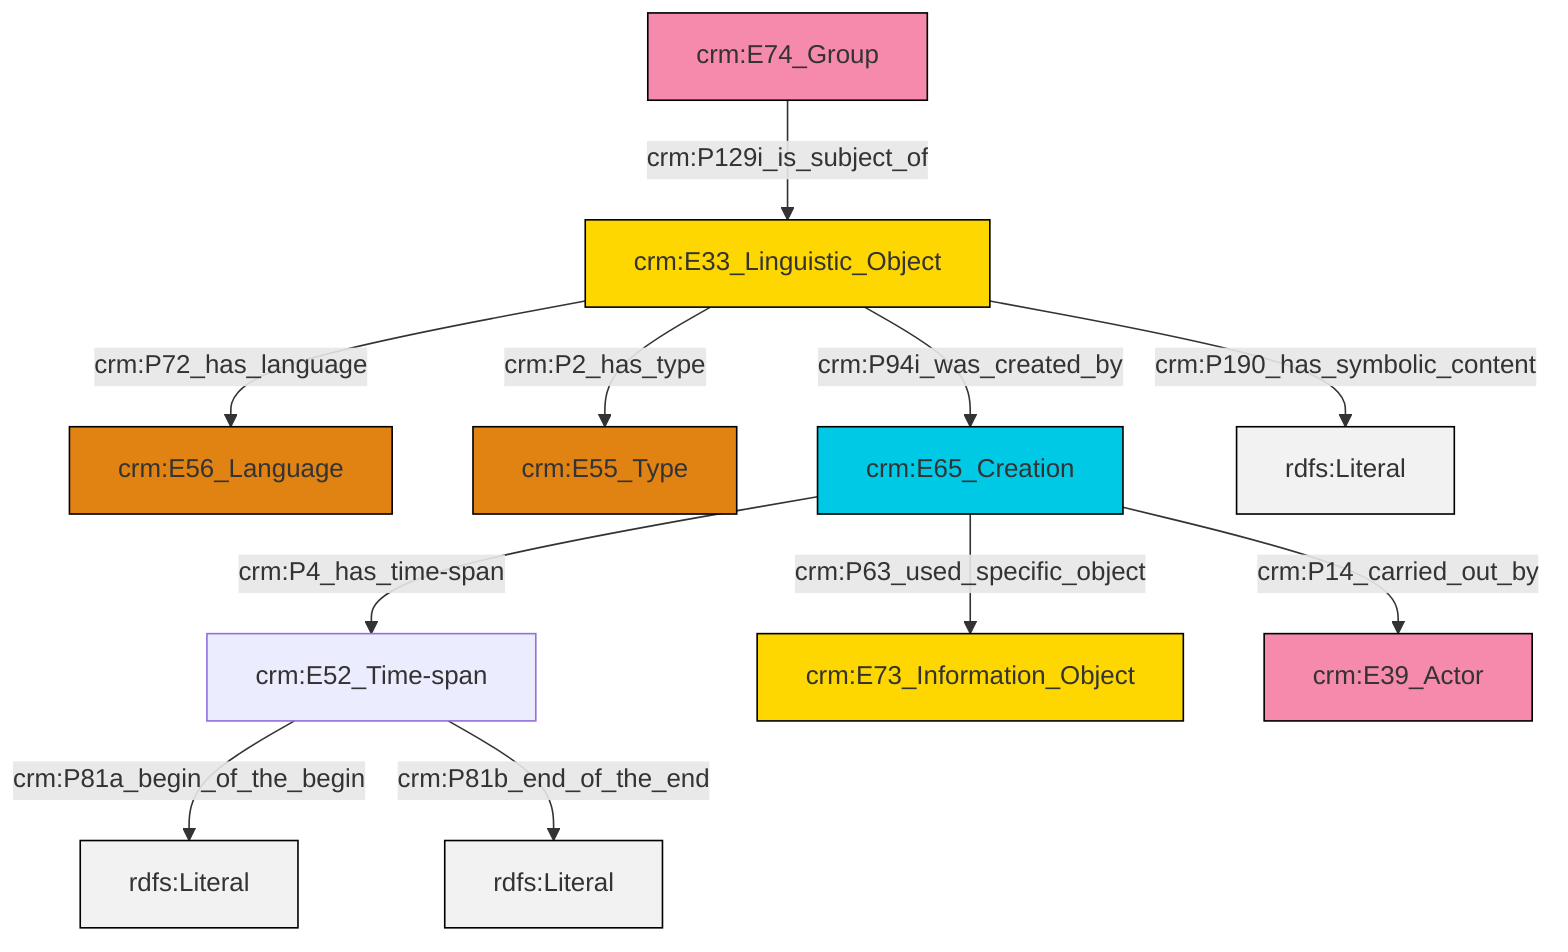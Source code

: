 graph TD
classDef Literal fill:#f2f2f2,stroke:#000000;
classDef CRM_Entity fill:#FFFFFF,stroke:#000000;
classDef Temporal_Entity fill:#00C9E6, stroke:#000000;
classDef Type fill:#E18312, stroke:#000000;
classDef Time-Span fill:#2C9C91, stroke:#000000;
classDef Appellation fill:#FFEB7F, stroke:#000000;
classDef Place fill:#008836, stroke:#000000;
classDef Persistent_Item fill:#B266B2, stroke:#000000;
classDef Conceptual_Object fill:#FFD700, stroke:#000000;
classDef Physical_Thing fill:#D2B48C, stroke:#000000;
classDef Actor fill:#f58aad, stroke:#000000;
classDef PC_Classes fill:#4ce600, stroke:#000000;
classDef Multi fill:#cccccc,stroke:#000000;

0["crm:E33_Linguistic_Object"]:::Conceptual_Object -->|crm:P72_has_language| 1["crm:E56_Language"]:::Type
0["crm:E33_Linguistic_Object"]:::Conceptual_Object -->|crm:P2_has_type| 2["crm:E55_Type"]:::Type
3["crm:E65_Creation"]:::Temporal_Entity -->|crm:P4_has_time-span| 4["crm:E52_Time-span"]:::Default
4["crm:E52_Time-span"]:::Default -->|crm:P81a_begin_of_the_begin| 9[rdfs:Literal]:::Literal
3["crm:E65_Creation"]:::Temporal_Entity -->|crm:P63_used_specific_object| 10["crm:E73_Information_Object"]:::Conceptual_Object
6["crm:E74_Group"]:::Actor -->|crm:P129i_is_subject_of| 0["crm:E33_Linguistic_Object"]:::Conceptual_Object
3["crm:E65_Creation"]:::Temporal_Entity -->|crm:P14_carried_out_by| 12["crm:E39_Actor"]:::Actor
0["crm:E33_Linguistic_Object"]:::Conceptual_Object -->|crm:P94i_was_created_by| 3["crm:E65_Creation"]:::Temporal_Entity
4["crm:E52_Time-span"]:::Default -->|crm:P81b_end_of_the_end| 17[rdfs:Literal]:::Literal
0["crm:E33_Linguistic_Object"]:::Conceptual_Object -->|crm:P190_has_symbolic_content| 18[rdfs:Literal]:::Literal